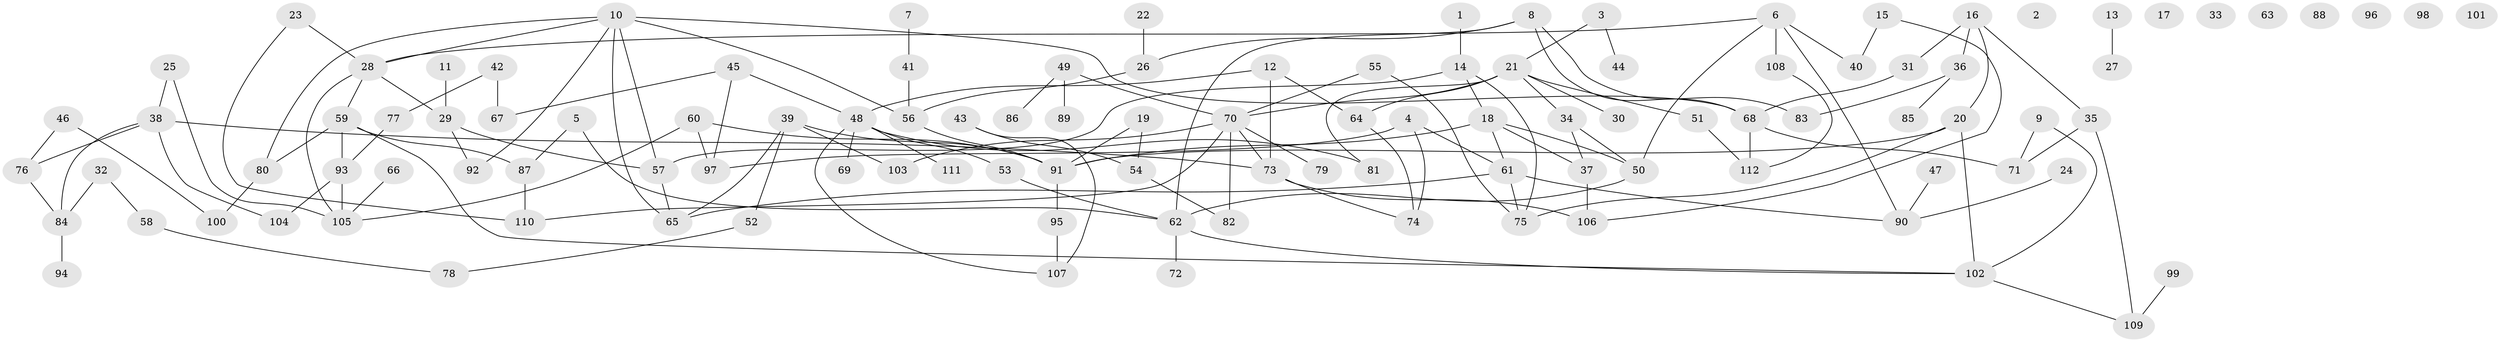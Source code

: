 // Generated by graph-tools (version 1.1) at 2025/12/03/09/25 04:12:55]
// undirected, 112 vertices, 150 edges
graph export_dot {
graph [start="1"]
  node [color=gray90,style=filled];
  1;
  2;
  3;
  4;
  5;
  6;
  7;
  8;
  9;
  10;
  11;
  12;
  13;
  14;
  15;
  16;
  17;
  18;
  19;
  20;
  21;
  22;
  23;
  24;
  25;
  26;
  27;
  28;
  29;
  30;
  31;
  32;
  33;
  34;
  35;
  36;
  37;
  38;
  39;
  40;
  41;
  42;
  43;
  44;
  45;
  46;
  47;
  48;
  49;
  50;
  51;
  52;
  53;
  54;
  55;
  56;
  57;
  58;
  59;
  60;
  61;
  62;
  63;
  64;
  65;
  66;
  67;
  68;
  69;
  70;
  71;
  72;
  73;
  74;
  75;
  76;
  77;
  78;
  79;
  80;
  81;
  82;
  83;
  84;
  85;
  86;
  87;
  88;
  89;
  90;
  91;
  92;
  93;
  94;
  95;
  96;
  97;
  98;
  99;
  100;
  101;
  102;
  103;
  104;
  105;
  106;
  107;
  108;
  109;
  110;
  111;
  112;
  1 -- 14;
  3 -- 21;
  3 -- 44;
  4 -- 61;
  4 -- 74;
  4 -- 97;
  5 -- 62;
  5 -- 87;
  6 -- 28;
  6 -- 40;
  6 -- 50;
  6 -- 90;
  6 -- 108;
  7 -- 41;
  8 -- 26;
  8 -- 62;
  8 -- 68;
  8 -- 83;
  9 -- 71;
  9 -- 102;
  10 -- 28;
  10 -- 56;
  10 -- 57;
  10 -- 65;
  10 -- 68;
  10 -- 80;
  10 -- 92;
  11 -- 29;
  12 -- 48;
  12 -- 64;
  12 -- 73;
  13 -- 27;
  14 -- 18;
  14 -- 57;
  14 -- 75;
  15 -- 40;
  15 -- 106;
  16 -- 20;
  16 -- 31;
  16 -- 35;
  16 -- 36;
  18 -- 37;
  18 -- 50;
  18 -- 61;
  18 -- 91;
  19 -- 54;
  19 -- 91;
  20 -- 75;
  20 -- 91;
  20 -- 102;
  21 -- 30;
  21 -- 34;
  21 -- 51;
  21 -- 64;
  21 -- 70;
  21 -- 81;
  22 -- 26;
  23 -- 28;
  23 -- 110;
  24 -- 90;
  25 -- 38;
  25 -- 105;
  26 -- 56;
  28 -- 29;
  28 -- 59;
  28 -- 105;
  29 -- 57;
  29 -- 92;
  31 -- 68;
  32 -- 58;
  32 -- 84;
  34 -- 37;
  34 -- 50;
  35 -- 71;
  35 -- 109;
  36 -- 83;
  36 -- 85;
  37 -- 106;
  38 -- 73;
  38 -- 76;
  38 -- 84;
  38 -- 104;
  39 -- 52;
  39 -- 65;
  39 -- 91;
  39 -- 103;
  41 -- 56;
  42 -- 67;
  42 -- 77;
  43 -- 54;
  43 -- 107;
  45 -- 48;
  45 -- 67;
  45 -- 97;
  46 -- 76;
  46 -- 100;
  47 -- 90;
  48 -- 53;
  48 -- 69;
  48 -- 81;
  48 -- 107;
  48 -- 111;
  49 -- 70;
  49 -- 86;
  49 -- 89;
  50 -- 62;
  51 -- 112;
  52 -- 78;
  53 -- 62;
  54 -- 82;
  55 -- 70;
  55 -- 75;
  56 -- 91;
  57 -- 65;
  58 -- 78;
  59 -- 80;
  59 -- 87;
  59 -- 93;
  59 -- 102;
  60 -- 91;
  60 -- 97;
  60 -- 105;
  61 -- 65;
  61 -- 75;
  61 -- 90;
  62 -- 72;
  62 -- 102;
  64 -- 74;
  66 -- 105;
  68 -- 71;
  68 -- 112;
  70 -- 73;
  70 -- 79;
  70 -- 82;
  70 -- 103;
  70 -- 110;
  73 -- 74;
  73 -- 106;
  76 -- 84;
  77 -- 93;
  80 -- 100;
  84 -- 94;
  87 -- 110;
  91 -- 95;
  93 -- 104;
  93 -- 105;
  95 -- 107;
  99 -- 109;
  102 -- 109;
  108 -- 112;
}
